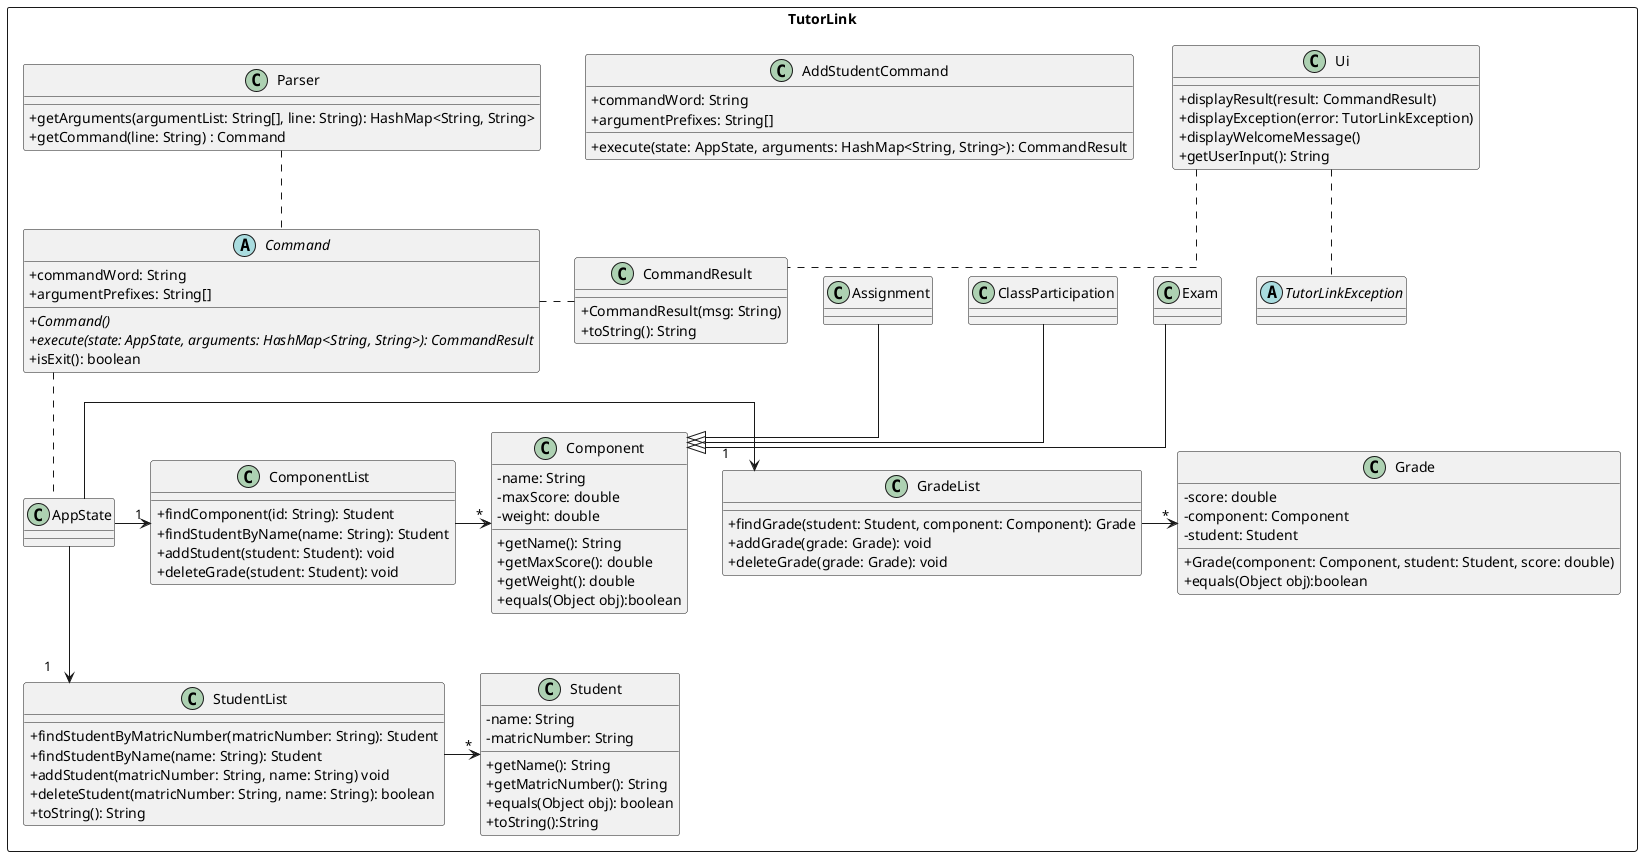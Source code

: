 @startuml App Diagram

'https://plantuml.com/class-diagram
' !include Style.puml
skinparam classAttributeIconSize 0
skinparam classMethodIconSize 0
skinparam linetype ortho

package TutorLink <<Rectangle>>{

class CommandResult {
    + CommandResult(msg: String)
    + toString(): String
}

class Ui {
    + displayResult(result: CommandResult)
    + displayException(error: TutorLinkException)
    + displayWelcomeMessage()
    + getUserInput(): String
}

Ui .. CommandResult

Ui .. TutorLinkException

abstract class TutorLinkException

abstract class Command {
    + commandWord: String
    + argumentPrefixes: String[]
    + Command() {abstract}
    + execute(state: AppState, arguments: HashMap<String, String>): CommandResult {abstract}
    + isExit(): boolean
}

class AddStudentCommand{
    +commandWord: String
    +argumentPrefixes: String[]
    +execute(state: AppState, arguments: HashMap<String, String>): CommandResult
}

Command ..right.. CommandResult


class Component {
    -name: String
    -maxScore: double
    -weight: double
    +getName(): String
    +getMaxScore(): double
    +getWeight(): double
    +equals(Object obj):boolean
}
class Exam
class ClassParticipation
class Assignment

Exam --|> Component
ClassParticipation --|> Component
Assignment --|> Component


class Student{
    -name: String
    -matricNumber: String
    +getName(): String
    +getMatricNumber(): String
    +equals(Object obj): boolean
    +toString():String
}

class Grade{
    -score: double
    -component: Component
    -student: Student
    +Grade(component: Component, student: Student, score: double)
    +equals(Object obj):boolean
}


class AppState
class GradeList{
    + findGrade(student: Student, component: Component): Grade
    + addGrade(grade: Grade): void
    + deleteGrade(grade: Grade): void
}
class StudentList {
    + findStudentByMatricNumber(matricNumber: String): Student
    + findStudentByName(name: String): Student
    + addStudent(matricNumber: String, name: String) void
    + deleteStudent(matricNumber: String, name: String): boolean
    + toString(): String
}
class ComponentList {
    + findComponent(id: String): Student
    + findStudentByName(name: String): Student
    + addStudent(student: Student): void
    + deleteGrade(student: Student): void
}

AppState -> "1" GradeList
AppState --> "1" StudentList
AppState -> "1" ComponentList

GradeList -> "*" Grade
ComponentList -> "*" Component
StudentList -> "*" Student

Command .. AppState

class Parser {
    + getArguments(argumentList: String[], line: String): HashMap<String, String>
    + getCommand(line: String) : Command
}

Parser .. Command

}

@enduml